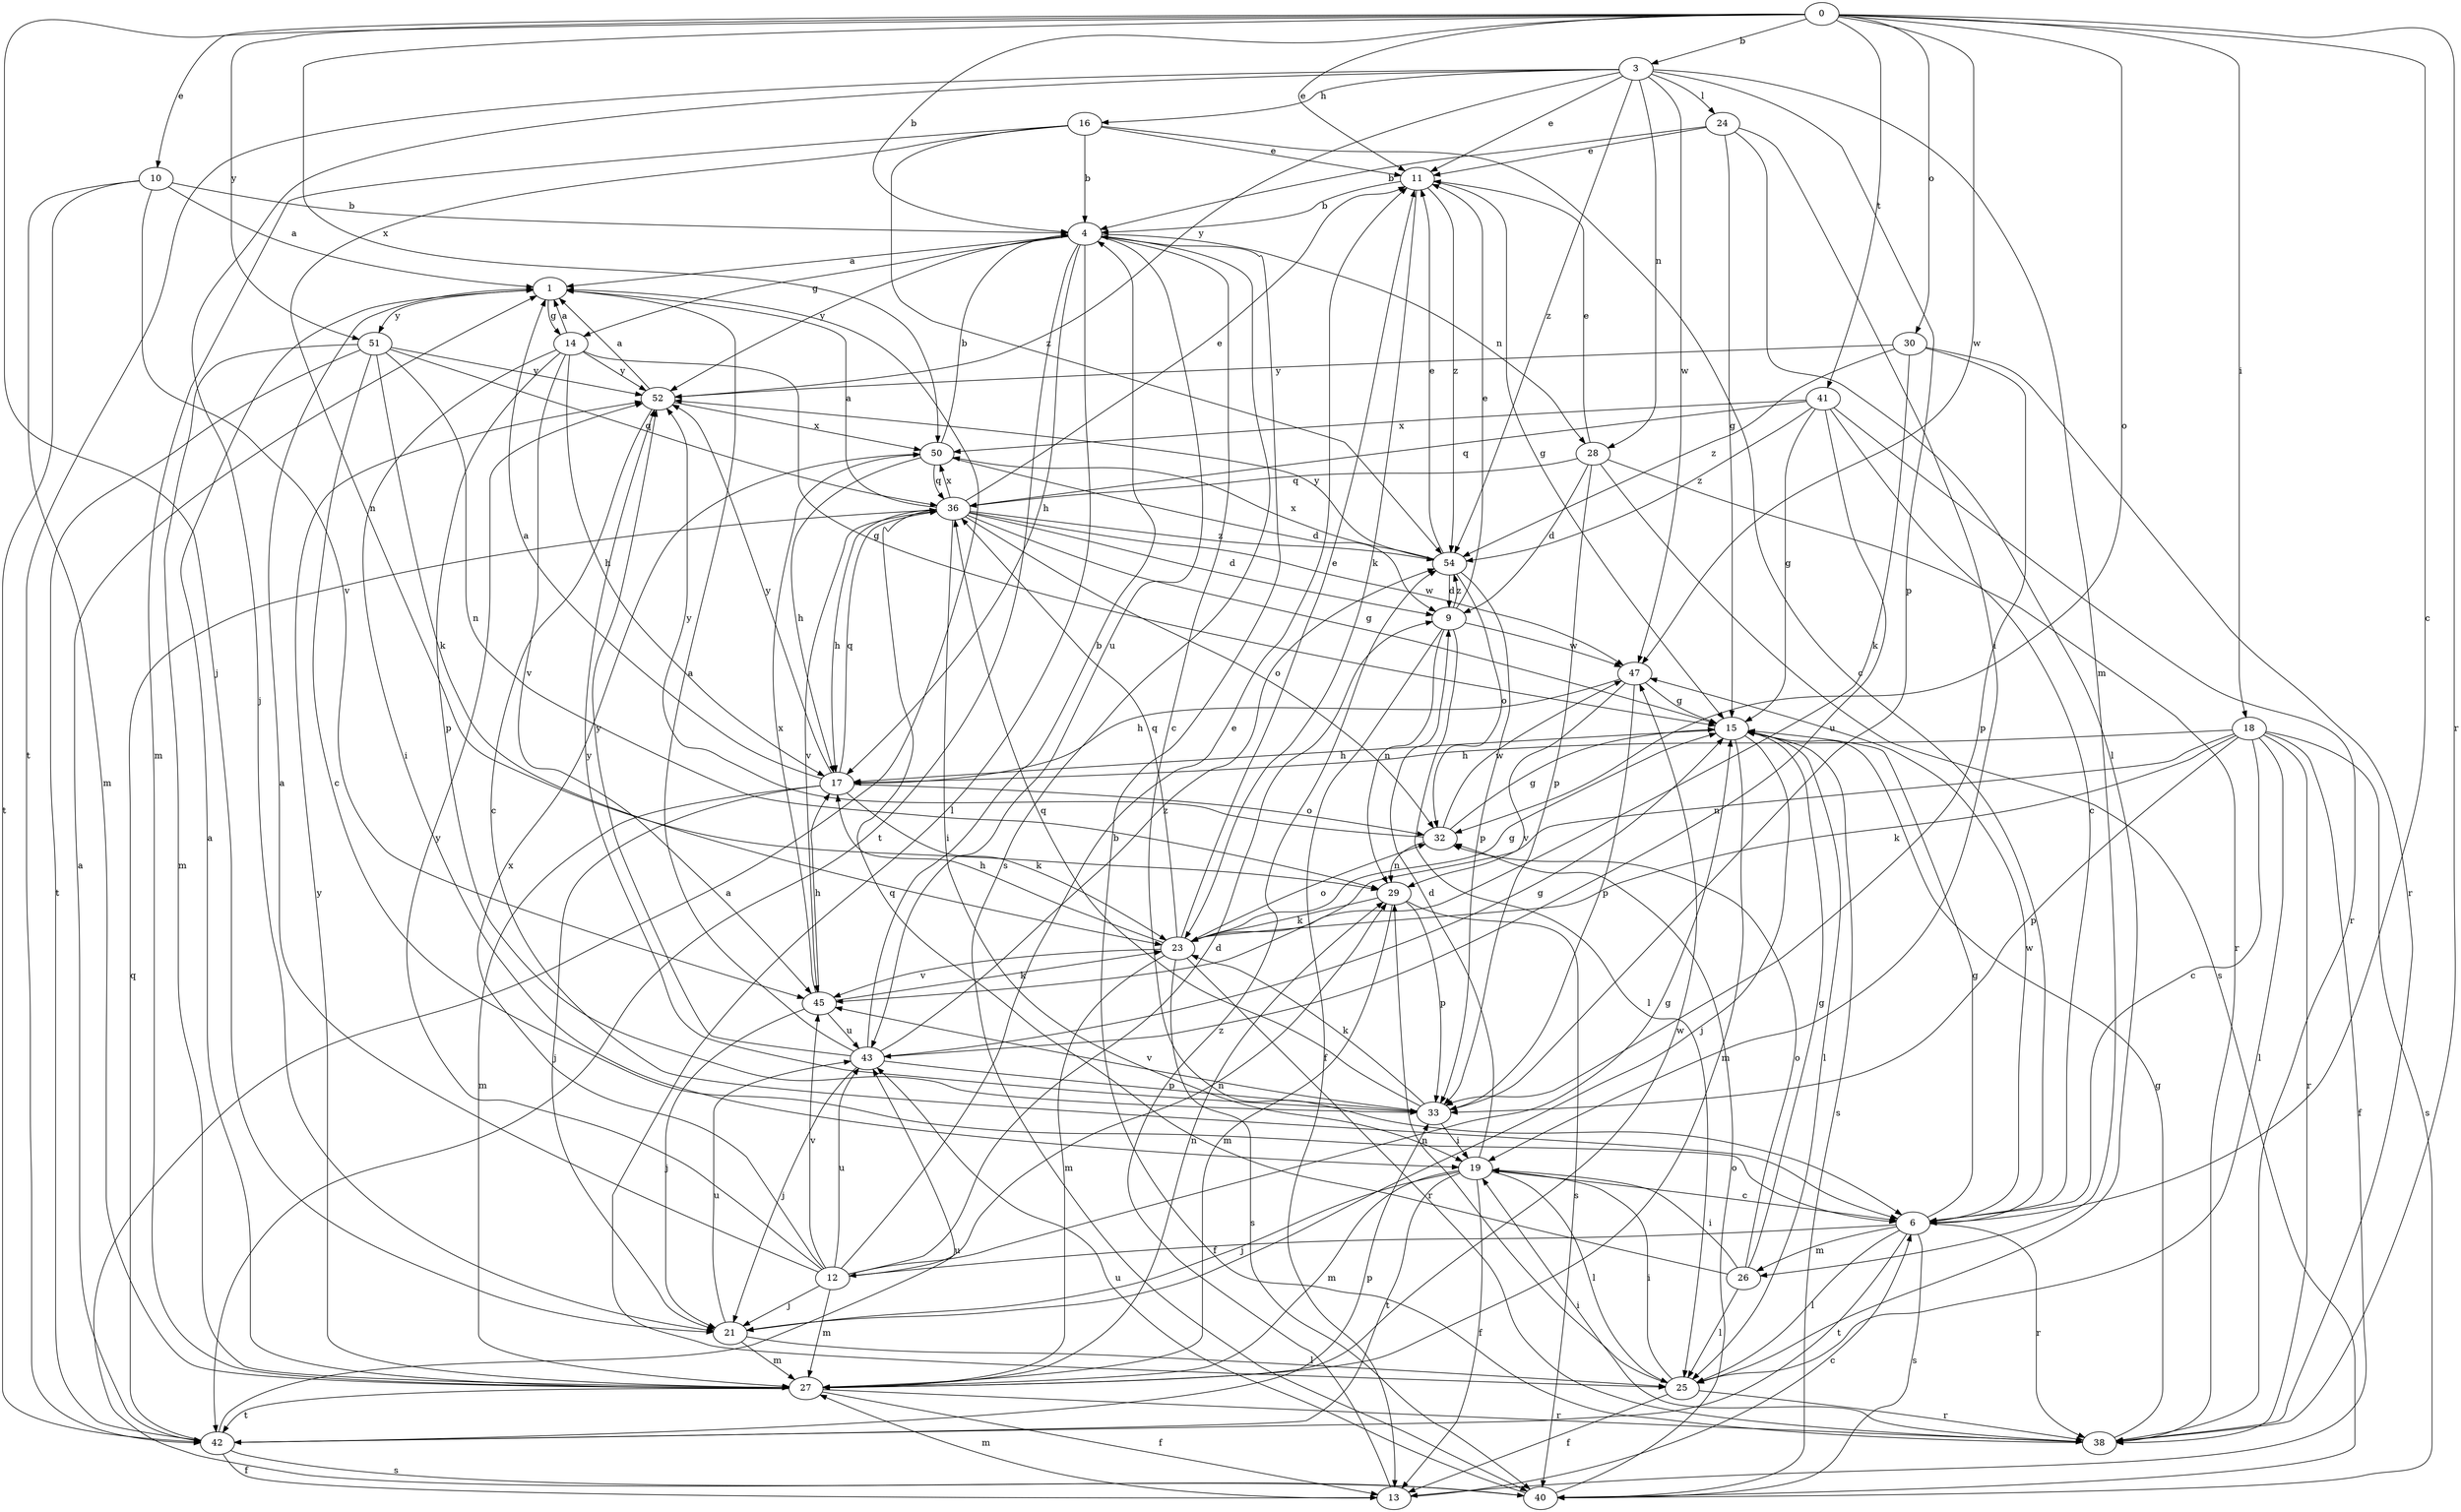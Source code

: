 strict digraph  {
0;
1;
3;
4;
6;
9;
10;
11;
12;
13;
14;
15;
16;
17;
18;
19;
21;
23;
24;
25;
26;
27;
28;
29;
30;
32;
33;
36;
38;
40;
41;
42;
43;
45;
47;
50;
51;
52;
54;
0 -> 3  [label=b];
0 -> 4  [label=b];
0 -> 6  [label=c];
0 -> 10  [label=e];
0 -> 11  [label=e];
0 -> 18  [label=i];
0 -> 21  [label=j];
0 -> 30  [label=o];
0 -> 32  [label=o];
0 -> 38  [label=r];
0 -> 41  [label=t];
0 -> 47  [label=w];
0 -> 50  [label=x];
0 -> 51  [label=y];
1 -> 14  [label=g];
1 -> 51  [label=y];
3 -> 11  [label=e];
3 -> 16  [label=h];
3 -> 21  [label=j];
3 -> 24  [label=l];
3 -> 26  [label=m];
3 -> 28  [label=n];
3 -> 33  [label=p];
3 -> 42  [label=t];
3 -> 47  [label=w];
3 -> 52  [label=y];
3 -> 54  [label=z];
4 -> 1  [label=a];
4 -> 6  [label=c];
4 -> 14  [label=g];
4 -> 17  [label=h];
4 -> 25  [label=l];
4 -> 28  [label=n];
4 -> 40  [label=s];
4 -> 42  [label=t];
4 -> 43  [label=u];
4 -> 52  [label=y];
6 -> 12  [label=f];
6 -> 15  [label=g];
6 -> 25  [label=l];
6 -> 26  [label=m];
6 -> 38  [label=r];
6 -> 40  [label=s];
6 -> 42  [label=t];
6 -> 47  [label=w];
9 -> 11  [label=e];
9 -> 13  [label=f];
9 -> 25  [label=l];
9 -> 29  [label=n];
9 -> 47  [label=w];
9 -> 54  [label=z];
10 -> 1  [label=a];
10 -> 4  [label=b];
10 -> 27  [label=m];
10 -> 42  [label=t];
10 -> 45  [label=v];
11 -> 4  [label=b];
11 -> 15  [label=g];
11 -> 23  [label=k];
11 -> 54  [label=z];
12 -> 1  [label=a];
12 -> 9  [label=d];
12 -> 11  [label=e];
12 -> 15  [label=g];
12 -> 21  [label=j];
12 -> 27  [label=m];
12 -> 29  [label=n];
12 -> 43  [label=u];
12 -> 45  [label=v];
12 -> 50  [label=x];
12 -> 52  [label=y];
13 -> 6  [label=c];
13 -> 27  [label=m];
13 -> 54  [label=z];
14 -> 1  [label=a];
14 -> 15  [label=g];
14 -> 17  [label=h];
14 -> 19  [label=i];
14 -> 33  [label=p];
14 -> 45  [label=v];
14 -> 52  [label=y];
15 -> 17  [label=h];
15 -> 21  [label=j];
15 -> 25  [label=l];
15 -> 27  [label=m];
15 -> 40  [label=s];
16 -> 4  [label=b];
16 -> 6  [label=c];
16 -> 11  [label=e];
16 -> 27  [label=m];
16 -> 29  [label=n];
16 -> 54  [label=z];
17 -> 1  [label=a];
17 -> 21  [label=j];
17 -> 23  [label=k];
17 -> 27  [label=m];
17 -> 32  [label=o];
17 -> 36  [label=q];
17 -> 52  [label=y];
18 -> 6  [label=c];
18 -> 13  [label=f];
18 -> 17  [label=h];
18 -> 23  [label=k];
18 -> 25  [label=l];
18 -> 29  [label=n];
18 -> 33  [label=p];
18 -> 38  [label=r];
18 -> 40  [label=s];
19 -> 6  [label=c];
19 -> 9  [label=d];
19 -> 13  [label=f];
19 -> 21  [label=j];
19 -> 25  [label=l];
19 -> 27  [label=m];
19 -> 42  [label=t];
21 -> 25  [label=l];
21 -> 27  [label=m];
21 -> 43  [label=u];
23 -> 11  [label=e];
23 -> 15  [label=g];
23 -> 17  [label=h];
23 -> 27  [label=m];
23 -> 32  [label=o];
23 -> 36  [label=q];
23 -> 38  [label=r];
23 -> 40  [label=s];
23 -> 45  [label=v];
24 -> 4  [label=b];
24 -> 11  [label=e];
24 -> 15  [label=g];
24 -> 19  [label=i];
24 -> 25  [label=l];
25 -> 13  [label=f];
25 -> 19  [label=i];
25 -> 29  [label=n];
25 -> 38  [label=r];
26 -> 15  [label=g];
26 -> 19  [label=i];
26 -> 25  [label=l];
26 -> 32  [label=o];
26 -> 36  [label=q];
27 -> 1  [label=a];
27 -> 13  [label=f];
27 -> 29  [label=n];
27 -> 38  [label=r];
27 -> 42  [label=t];
27 -> 47  [label=w];
27 -> 52  [label=y];
28 -> 9  [label=d];
28 -> 11  [label=e];
28 -> 33  [label=p];
28 -> 36  [label=q];
28 -> 38  [label=r];
28 -> 40  [label=s];
29 -> 23  [label=k];
29 -> 27  [label=m];
29 -> 33  [label=p];
29 -> 40  [label=s];
30 -> 23  [label=k];
30 -> 33  [label=p];
30 -> 38  [label=r];
30 -> 52  [label=y];
30 -> 54  [label=z];
32 -> 15  [label=g];
32 -> 29  [label=n];
32 -> 47  [label=w];
32 -> 52  [label=y];
33 -> 19  [label=i];
33 -> 23  [label=k];
33 -> 36  [label=q];
33 -> 45  [label=v];
33 -> 52  [label=y];
36 -> 1  [label=a];
36 -> 9  [label=d];
36 -> 11  [label=e];
36 -> 15  [label=g];
36 -> 17  [label=h];
36 -> 19  [label=i];
36 -> 32  [label=o];
36 -> 45  [label=v];
36 -> 47  [label=w];
36 -> 50  [label=x];
36 -> 54  [label=z];
38 -> 4  [label=b];
38 -> 15  [label=g];
38 -> 19  [label=i];
40 -> 1  [label=a];
40 -> 32  [label=o];
40 -> 43  [label=u];
41 -> 6  [label=c];
41 -> 15  [label=g];
41 -> 36  [label=q];
41 -> 38  [label=r];
41 -> 43  [label=u];
41 -> 50  [label=x];
41 -> 54  [label=z];
42 -> 1  [label=a];
42 -> 13  [label=f];
42 -> 33  [label=p];
42 -> 36  [label=q];
42 -> 40  [label=s];
42 -> 43  [label=u];
43 -> 1  [label=a];
43 -> 4  [label=b];
43 -> 15  [label=g];
43 -> 21  [label=j];
43 -> 33  [label=p];
43 -> 52  [label=y];
43 -> 54  [label=z];
45 -> 17  [label=h];
45 -> 21  [label=j];
45 -> 23  [label=k];
45 -> 43  [label=u];
45 -> 50  [label=x];
47 -> 15  [label=g];
47 -> 17  [label=h];
47 -> 33  [label=p];
47 -> 45  [label=v];
50 -> 4  [label=b];
50 -> 9  [label=d];
50 -> 17  [label=h];
50 -> 36  [label=q];
51 -> 6  [label=c];
51 -> 23  [label=k];
51 -> 27  [label=m];
51 -> 29  [label=n];
51 -> 36  [label=q];
51 -> 42  [label=t];
51 -> 52  [label=y];
52 -> 1  [label=a];
52 -> 6  [label=c];
52 -> 50  [label=x];
54 -> 9  [label=d];
54 -> 11  [label=e];
54 -> 32  [label=o];
54 -> 33  [label=p];
54 -> 50  [label=x];
54 -> 52  [label=y];
}
